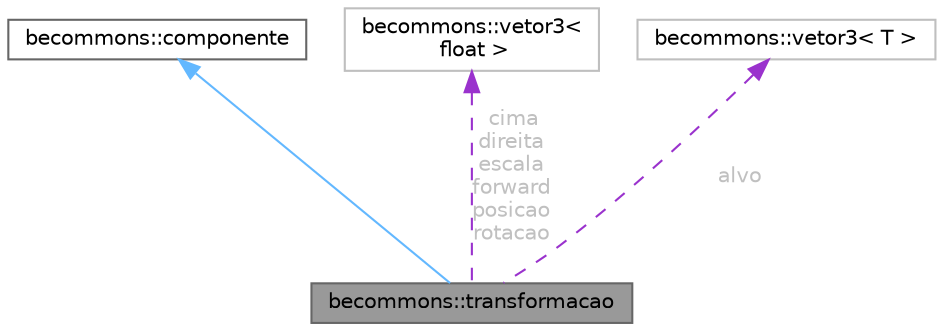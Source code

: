 digraph "becommons::transformacao"
{
 // LATEX_PDF_SIZE
  bgcolor="transparent";
  edge [fontname=Helvetica,fontsize=10,labelfontname=Helvetica,labelfontsize=10];
  node [fontname=Helvetica,fontsize=10,shape=box,height=0.2,width=0.4];
  Node1 [id="Node000001",label="becommons::transformacao",height=0.2,width=0.4,color="gray40", fillcolor="grey60", style="filled", fontcolor="black",tooltip=" "];
  Node2 -> Node1 [id="edge1_Node000001_Node000002",dir="back",color="steelblue1",style="solid",tooltip=" "];
  Node2 [id="Node000002",label="becommons::componente",height=0.2,width=0.4,color="gray40", fillcolor="white", style="filled",URL="$structbecommons_1_1componente.html",tooltip="base para as funcionalidades da engine"];
  Node3 -> Node1 [id="edge2_Node000001_Node000003",dir="back",color="darkorchid3",style="dashed",tooltip=" ",label=" cima\ndireita\nescala\nforward\nposicao\nrotacao",fontcolor="grey" ];
  Node3 [id="Node000003",label="becommons::vetor3\<\l float \>",height=0.2,width=0.4,color="grey75", fillcolor="white", style="filled",URL="$structbecommons_1_1vetor3.html",tooltip=" "];
  Node4 -> Node1 [id="edge3_Node000001_Node000004",dir="back",color="darkorchid3",style="dashed",tooltip=" ",label=" alvo",fontcolor="grey" ];
  Node4 [id="Node000004",label="becommons::vetor3\< T \>",height=0.2,width=0.4,color="grey75", fillcolor="white", style="filled",URL="$structbecommons_1_1vetor3.html",tooltip=" "];
}
